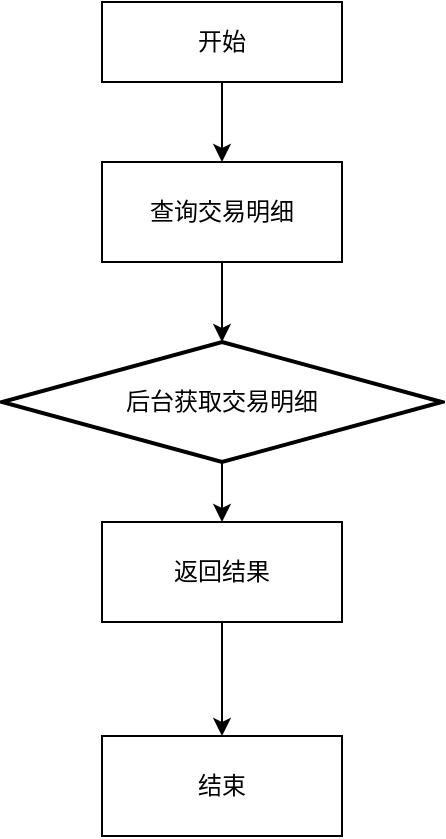<mxfile version="22.0.3" type="device">
  <diagram id="C5RBs43oDa-KdzZeNtuy" name="Page-1">
    <mxGraphModel dx="1036" dy="606" grid="1" gridSize="10" guides="1" tooltips="1" connect="1" arrows="1" fold="1" page="1" pageScale="1" pageWidth="827" pageHeight="1169" math="0" shadow="0">
      <root>
        <mxCell id="WIyWlLk6GJQsqaUBKTNV-0" />
        <mxCell id="WIyWlLk6GJQsqaUBKTNV-1" parent="WIyWlLk6GJQsqaUBKTNV-0" />
        <mxCell id="djgwntmYd8K_XIPaQrWq-2" style="edgeStyle=orthogonalEdgeStyle;rounded=0;orthogonalLoop=1;jettySize=auto;html=1;exitX=0.5;exitY=1;exitDx=0;exitDy=0;entryX=0.5;entryY=0;entryDx=0;entryDy=0;" parent="WIyWlLk6GJQsqaUBKTNV-1" source="djgwntmYd8K_XIPaQrWq-0" target="djgwntmYd8K_XIPaQrWq-1" edge="1">
          <mxGeometry relative="1" as="geometry" />
        </mxCell>
        <mxCell id="djgwntmYd8K_XIPaQrWq-0" value="开始" style="rounded=0;whiteSpace=wrap;html=1;" parent="WIyWlLk6GJQsqaUBKTNV-1" vertex="1">
          <mxGeometry x="360" y="40" width="120" height="40" as="geometry" />
        </mxCell>
        <mxCell id="djgwntmYd8K_XIPaQrWq-1" value="查询交易明细" style="rounded=0;whiteSpace=wrap;html=1;" parent="WIyWlLk6GJQsqaUBKTNV-1" vertex="1">
          <mxGeometry x="360" y="120" width="120" height="50" as="geometry" />
        </mxCell>
        <mxCell id="H-QYiJ3NYWkhg7YMWuZR-19" style="edgeStyle=orthogonalEdgeStyle;rounded=0;orthogonalLoop=1;jettySize=auto;html=1;exitX=0.5;exitY=1;exitDx=0;exitDy=0;exitPerimeter=0;entryX=0.5;entryY=0;entryDx=0;entryDy=0;" parent="WIyWlLk6GJQsqaUBKTNV-1" source="djgwntmYd8K_XIPaQrWq-7" target="djgwntmYd8K_XIPaQrWq-20" edge="1">
          <mxGeometry relative="1" as="geometry" />
        </mxCell>
        <mxCell id="djgwntmYd8K_XIPaQrWq-7" value="后台获取交易明细" style="strokeWidth=2;html=1;shape=mxgraph.flowchart.decision;whiteSpace=wrap;" parent="WIyWlLk6GJQsqaUBKTNV-1" vertex="1">
          <mxGeometry x="310" y="210" width="220" height="60" as="geometry" />
        </mxCell>
        <mxCell id="H-QYiJ3NYWkhg7YMWuZR-18" style="edgeStyle=orthogonalEdgeStyle;rounded=0;orthogonalLoop=1;jettySize=auto;html=1;exitX=0.5;exitY=1;exitDx=0;exitDy=0;entryX=0.5;entryY=0;entryDx=0;entryDy=0;" parent="WIyWlLk6GJQsqaUBKTNV-1" source="djgwntmYd8K_XIPaQrWq-20" target="djgwntmYd8K_XIPaQrWq-21" edge="1">
          <mxGeometry relative="1" as="geometry" />
        </mxCell>
        <mxCell id="djgwntmYd8K_XIPaQrWq-20" value="返回结果" style="rounded=0;whiteSpace=wrap;html=1;" parent="WIyWlLk6GJQsqaUBKTNV-1" vertex="1">
          <mxGeometry x="360" y="300" width="120" height="50" as="geometry" />
        </mxCell>
        <mxCell id="djgwntmYd8K_XIPaQrWq-21" value="结束" style="rounded=0;whiteSpace=wrap;html=1;" parent="WIyWlLk6GJQsqaUBKTNV-1" vertex="1">
          <mxGeometry x="360" y="407" width="120" height="50" as="geometry" />
        </mxCell>
        <mxCell id="H-QYiJ3NYWkhg7YMWuZR-23" style="edgeStyle=orthogonalEdgeStyle;rounded=0;orthogonalLoop=1;jettySize=auto;html=1;exitX=0.5;exitY=1;exitDx=0;exitDy=0;entryX=0.5;entryY=0;entryDx=0;entryDy=0;entryPerimeter=0;" parent="WIyWlLk6GJQsqaUBKTNV-1" source="djgwntmYd8K_XIPaQrWq-1" target="djgwntmYd8K_XIPaQrWq-7" edge="1">
          <mxGeometry relative="1" as="geometry" />
        </mxCell>
      </root>
    </mxGraphModel>
  </diagram>
</mxfile>
